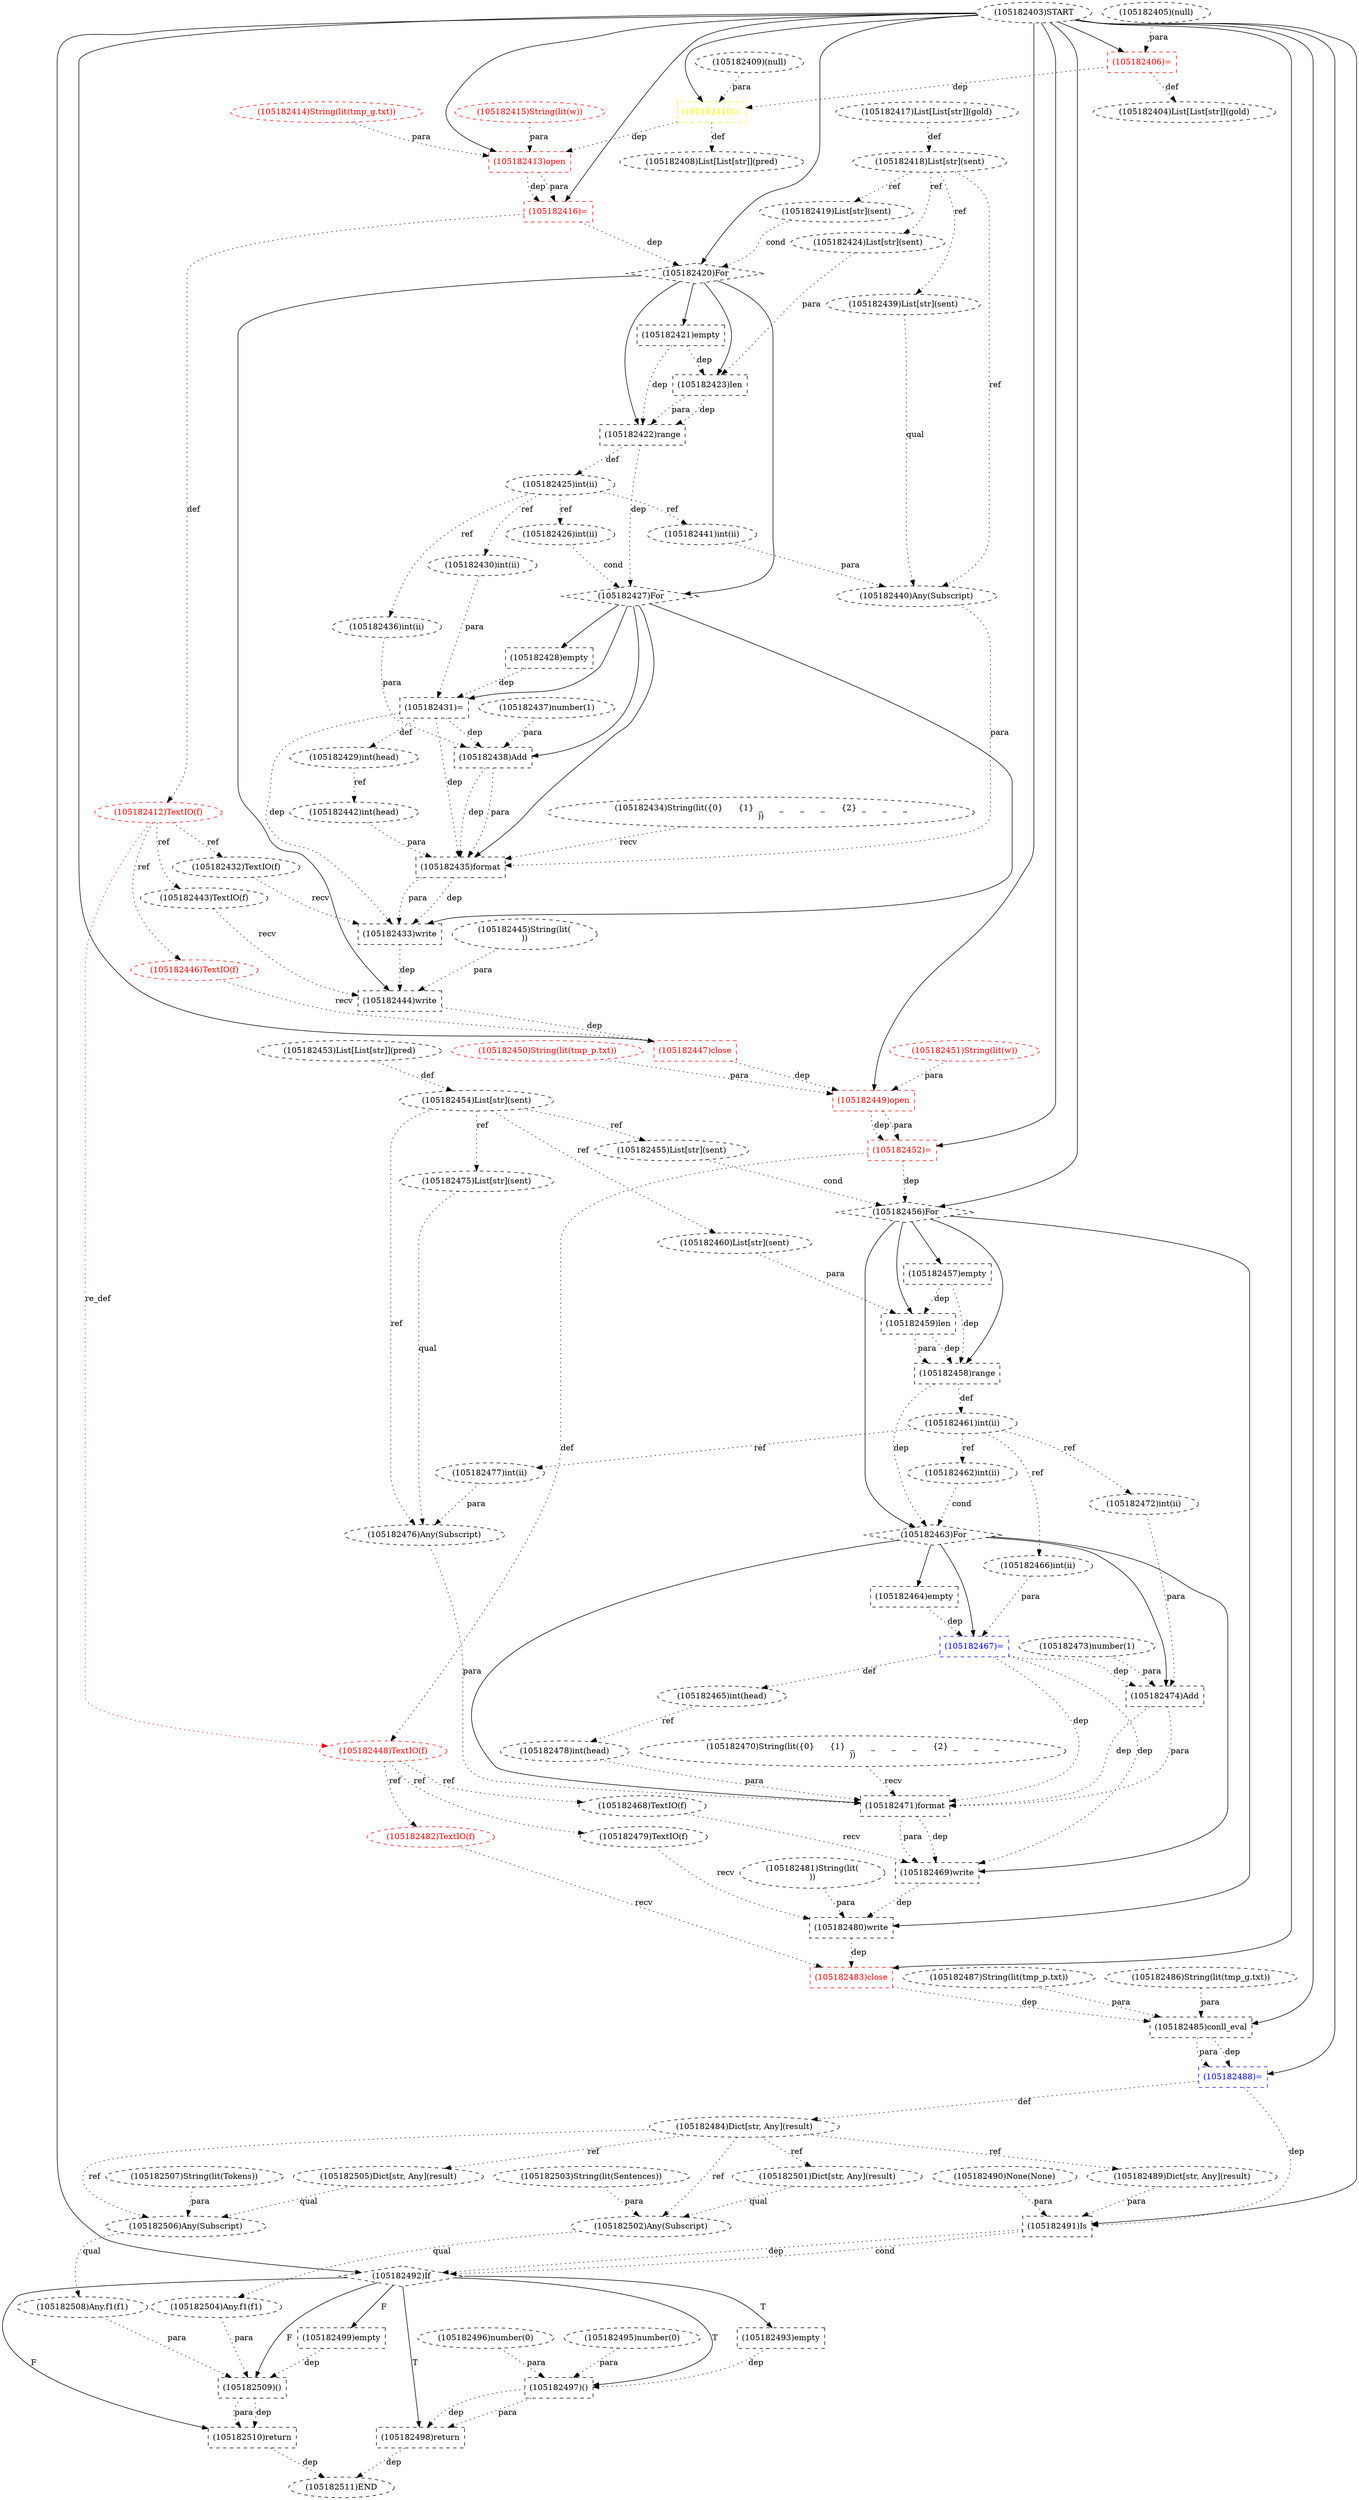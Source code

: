 digraph G {
1 [label="(105182445)String(lit(
))" shape=ellipse style=dashed]
2 [label="(105182468)TextIO(f)" shape=ellipse style=dashed]
3 [label="(105182488)=" shape=box style=dashed color=blue fontcolor=blue]
4 [label="(105182440)Any(Subscript)" shape=ellipse style=dashed]
5 [label="(105182465)int(head)" shape=ellipse style=dashed]
6 [label="(105182493)empty" shape=box style=dashed]
7 [label="(105182417)List[List[str]](gold)" shape=ellipse style=dashed]
8 [label="(105182403)START" style=dashed]
9 [label="(105182420)For" shape=diamond style=dashed]
10 [label="(105182415)String(lit(w))" shape=ellipse style=dashed color=red fontcolor=red]
11 [label="(105182511)END" style=dashed]
12 [label="(105182419)List[str](sent)" shape=ellipse style=dashed]
13 [label="(105182455)List[str](sent)" shape=ellipse style=dashed]
14 [label="(105182489)Dict[str, Any](result)" shape=ellipse style=dashed]
15 [label="(105182457)empty" shape=box style=dashed]
16 [label="(105182451)String(lit(w))" shape=ellipse style=dashed color=red fontcolor=red]
17 [label="(105182452)=" shape=box style=dashed color=red fontcolor=red]
18 [label="(105182461)int(ii)" shape=ellipse style=dashed]
19 [label="(105182421)empty" shape=box style=dashed]
20 [label="(105182506)Any(Subscript)" shape=ellipse style=dashed]
21 [label="(105182424)List[str](sent)" shape=ellipse style=dashed]
22 [label="(105182483)close" shape=box style=dashed color=red fontcolor=red]
23 [label="(105182491)Is" shape=box style=dashed]
24 [label="(105182441)int(ii)" shape=ellipse style=dashed]
25 [label="(105182449)open" shape=box style=dashed color=red fontcolor=red]
26 [label="(105182481)String(lit(
))" shape=ellipse style=dashed]
27 [label="(105182406)=" shape=box style=dashed color=red fontcolor=red]
28 [label="(105182427)For" shape=diamond style=dashed]
29 [label="(105182460)List[str](sent)" shape=ellipse style=dashed]
30 [label="(105182473)number(1)" shape=ellipse style=dashed]
31 [label="(105182432)TextIO(f)" shape=ellipse style=dashed]
32 [label="(105182463)For" shape=diamond style=dashed]
33 [label="(105182434)String(lit({0}	{1}	_	_	_	_	{2}	_	_	_
))" shape=ellipse style=dashed]
34 [label="(105182422)range" shape=box style=dashed]
35 [label="(105182431)=" shape=box style=dashed color=black fontcolor=black]
36 [label="(105182498)return" shape=box style=dashed]
37 [label="(105182509)()" shape=box style=dashed]
38 [label="(105182504)Any.f1(f1)" shape=ellipse style=dashed]
39 [label="(105182405)(null)" shape=ellipse style=dashed]
40 [label="(105182426)int(ii)" shape=ellipse style=dashed]
41 [label="(105182442)int(head)" shape=ellipse style=dashed]
42 [label="(105182464)empty" shape=box style=dashed]
43 [label="(105182443)TextIO(f)" shape=ellipse style=dashed]
44 [label="(105182435)format" shape=box style=dashed]
45 [label="(105182444)write" shape=box style=dashed]
46 [label="(105182438)Add" shape=box style=dashed]
47 [label="(105182456)For" shape=diamond style=dashed]
48 [label="(105182470)String(lit({0}	{1}	_	_	_	_	{2}	_	_	_
))" shape=ellipse style=dashed]
49 [label="(105182476)Any(Subscript)" shape=ellipse style=dashed]
50 [label="(105182505)Dict[str, Any](result)" shape=ellipse style=dashed]
51 [label="(105182450)String(lit(tmp_p.txt))" shape=ellipse style=dashed color=red fontcolor=red]
52 [label="(105182497)()" shape=box style=dashed]
53 [label="(105182477)int(ii)" shape=ellipse style=dashed]
54 [label="(105182430)int(ii)" shape=ellipse style=dashed]
55 [label="(105182490)None(None)" shape=ellipse style=dashed]
56 [label="(105182502)Any(Subscript)" shape=ellipse style=dashed]
57 [label="(105182462)int(ii)" shape=ellipse style=dashed]
58 [label="(105182453)List[List[str]](pred)" shape=ellipse style=dashed]
59 [label="(105182458)range" shape=box style=dashed]
60 [label="(105182478)int(head)" shape=ellipse style=dashed]
61 [label="(105182410)=" shape=box style=dashed color=yellow fontcolor=yellow]
62 [label="(105182487)String(lit(tmp_p.txt))" shape=ellipse style=dashed]
63 [label="(105182492)If" shape=diamond style=dashed]
64 [label="(105182499)empty" shape=box style=dashed]
65 [label="(105182503)String(lit(Sentences))" shape=ellipse style=dashed]
66 [label="(105182413)open" shape=box style=dashed color=red fontcolor=red]
67 [label="(105182433)write" shape=box style=dashed]
68 [label="(105182496)number(0)" shape=ellipse style=dashed]
69 [label="(105182486)String(lit(tmp_g.txt))" shape=ellipse style=dashed]
70 [label="(105182448)TextIO(f)" shape=ellipse style=dashed color=red fontcolor=red]
71 [label="(105182485)conll_eval" shape=box style=dashed]
72 [label="(105182474)Add" shape=box style=dashed]
73 [label="(105182466)int(ii)" shape=ellipse style=dashed]
74 [label="(105182412)TextIO(f)" shape=ellipse style=dashed color=red fontcolor=red]
75 [label="(105182429)int(head)" shape=ellipse style=dashed]
76 [label="(105182469)write" shape=box style=dashed]
77 [label="(105182482)TextIO(f)" shape=ellipse style=dashed color=red fontcolor=red]
78 [label="(105182495)number(0)" shape=ellipse style=dashed]
79 [label="(105182414)String(lit(tmp_g.txt))" shape=ellipse style=dashed color=red fontcolor=red]
80 [label="(105182467)=" shape=box style=dashed color=blue fontcolor=blue]
81 [label="(105182475)List[str](sent)" shape=ellipse style=dashed]
82 [label="(105182501)Dict[str, Any](result)" shape=ellipse style=dashed]
83 [label="(105182446)TextIO(f)" shape=ellipse style=dashed color=red fontcolor=red]
84 [label="(105182471)format" shape=box style=dashed]
85 [label="(105182416)=" shape=box style=dashed color=red fontcolor=red]
86 [label="(105182507)String(lit(Tokens))" shape=ellipse style=dashed]
87 [label="(105182484)Dict[str, Any](result)" shape=ellipse style=dashed]
88 [label="(105182418)List[str](sent)" shape=ellipse style=dashed]
89 [label="(105182439)List[str](sent)" shape=ellipse style=dashed]
90 [label="(105182479)TextIO(f)" shape=ellipse style=dashed]
91 [label="(105182447)close" shape=box style=dashed color=red fontcolor=red]
92 [label="(105182510)return" shape=box style=dashed]
93 [label="(105182508)Any.f1(f1)" shape=ellipse style=dashed]
94 [label="(105182428)empty" shape=box style=dashed]
95 [label="(105182423)len" shape=box style=dashed]
96 [label="(105182454)List[str](sent)" shape=ellipse style=dashed]
97 [label="(105182480)write" shape=box style=dashed]
98 [label="(105182425)int(ii)" shape=ellipse style=dashed]
99 [label="(105182459)len" shape=box style=dashed]
100 [label="(105182404)List[List[str]](gold)" shape=ellipse style=dashed]
101 [label="(105182472)int(ii)" shape=ellipse style=dashed]
102 [label="(105182437)number(1)" shape=ellipse style=dashed]
103 [label="(105182436)int(ii)" shape=ellipse style=dashed]
104 [label="(105182409)(null)" shape=ellipse style=dashed]
105 [label="(105182408)List[List[str]](pred)" shape=ellipse style=dashed]
70 -> 2 [label="ref" style=dotted];
8 -> 3 [label="" style=solid];
71 -> 3 [label="dep" style=dotted];
71 -> 3 [label="para" style=dotted];
89 -> 4 [label="qual" style=dotted];
24 -> 4 [label="para" style=dotted];
88 -> 4 [label="ref" style=dotted];
80 -> 5 [label="def" style=dotted];
63 -> 6 [label="T"];
8 -> 9 [label="" style=solid];
12 -> 9 [label="cond" style=dotted];
85 -> 9 [label="dep" style=dotted];
92 -> 11 [label="dep" style=dotted];
36 -> 11 [label="dep" style=dotted];
88 -> 12 [label="ref" style=dotted];
96 -> 13 [label="ref" style=dotted];
87 -> 14 [label="ref" style=dotted];
47 -> 15 [label="" style=solid];
8 -> 17 [label="" style=solid];
25 -> 17 [label="dep" style=dotted];
25 -> 17 [label="para" style=dotted];
59 -> 18 [label="def" style=dotted];
9 -> 19 [label="" style=solid];
50 -> 20 [label="qual" style=dotted];
86 -> 20 [label="para" style=dotted];
87 -> 20 [label="ref" style=dotted];
88 -> 21 [label="ref" style=dotted];
8 -> 22 [label="" style=solid];
77 -> 22 [label="recv" style=dotted];
97 -> 22 [label="dep" style=dotted];
8 -> 23 [label="" style=solid];
14 -> 23 [label="para" style=dotted];
55 -> 23 [label="para" style=dotted];
3 -> 23 [label="dep" style=dotted];
98 -> 24 [label="ref" style=dotted];
8 -> 25 [label="" style=solid];
51 -> 25 [label="para" style=dotted];
16 -> 25 [label="para" style=dotted];
91 -> 25 [label="dep" style=dotted];
8 -> 27 [label="" style=solid];
39 -> 27 [label="para" style=dotted];
9 -> 28 [label="" style=solid];
34 -> 28 [label="dep" style=dotted];
40 -> 28 [label="cond" style=dotted];
96 -> 29 [label="ref" style=dotted];
74 -> 31 [label="ref" style=dotted];
47 -> 32 [label="" style=solid];
59 -> 32 [label="dep" style=dotted];
57 -> 32 [label="cond" style=dotted];
9 -> 34 [label="" style=solid];
95 -> 34 [label="dep" style=dotted];
95 -> 34 [label="para" style=dotted];
19 -> 34 [label="dep" style=dotted];
28 -> 35 [label="" style=solid];
54 -> 35 [label="para" style=dotted];
94 -> 35 [label="dep" style=dotted];
63 -> 36 [label="T"];
52 -> 36 [label="dep" style=dotted];
52 -> 36 [label="para" style=dotted];
63 -> 37 [label="F"];
38 -> 37 [label="para" style=dotted];
93 -> 37 [label="para" style=dotted];
64 -> 37 [label="dep" style=dotted];
56 -> 38 [label="qual" style=dotted];
98 -> 40 [label="ref" style=dotted];
75 -> 41 [label="ref" style=dotted];
32 -> 42 [label="" style=solid];
74 -> 43 [label="ref" style=dotted];
28 -> 44 [label="" style=solid];
33 -> 44 [label="recv" style=dotted];
46 -> 44 [label="dep" style=dotted];
46 -> 44 [label="para" style=dotted];
4 -> 44 [label="para" style=dotted];
41 -> 44 [label="para" style=dotted];
35 -> 44 [label="dep" style=dotted];
9 -> 45 [label="" style=solid];
43 -> 45 [label="recv" style=dotted];
1 -> 45 [label="para" style=dotted];
67 -> 45 [label="dep" style=dotted];
28 -> 46 [label="" style=solid];
103 -> 46 [label="para" style=dotted];
102 -> 46 [label="para" style=dotted];
35 -> 46 [label="dep" style=dotted];
8 -> 47 [label="" style=solid];
13 -> 47 [label="cond" style=dotted];
17 -> 47 [label="dep" style=dotted];
81 -> 49 [label="qual" style=dotted];
53 -> 49 [label="para" style=dotted];
96 -> 49 [label="ref" style=dotted];
87 -> 50 [label="ref" style=dotted];
63 -> 52 [label="T"];
78 -> 52 [label="para" style=dotted];
68 -> 52 [label="para" style=dotted];
6 -> 52 [label="dep" style=dotted];
18 -> 53 [label="ref" style=dotted];
98 -> 54 [label="ref" style=dotted];
82 -> 56 [label="qual" style=dotted];
65 -> 56 [label="para" style=dotted];
87 -> 56 [label="ref" style=dotted];
18 -> 57 [label="ref" style=dotted];
47 -> 59 [label="" style=solid];
99 -> 59 [label="dep" style=dotted];
99 -> 59 [label="para" style=dotted];
15 -> 59 [label="dep" style=dotted];
5 -> 60 [label="ref" style=dotted];
8 -> 61 [label="" style=solid];
104 -> 61 [label="para" style=dotted];
27 -> 61 [label="dep" style=dotted];
8 -> 63 [label="" style=solid];
23 -> 63 [label="dep" style=dotted];
23 -> 63 [label="cond" style=dotted];
63 -> 64 [label="F"];
8 -> 66 [label="" style=solid];
79 -> 66 [label="para" style=dotted];
10 -> 66 [label="para" style=dotted];
61 -> 66 [label="dep" style=dotted];
28 -> 67 [label="" style=solid];
31 -> 67 [label="recv" style=dotted];
44 -> 67 [label="dep" style=dotted];
44 -> 67 [label="para" style=dotted];
35 -> 67 [label="dep" style=dotted];
17 -> 70 [label="def" style=dotted];
74 -> 70 [label="re_def" style=dotted color=red];
8 -> 71 [label="" style=solid];
69 -> 71 [label="para" style=dotted];
62 -> 71 [label="para" style=dotted];
22 -> 71 [label="dep" style=dotted];
32 -> 72 [label="" style=solid];
101 -> 72 [label="para" style=dotted];
30 -> 72 [label="para" style=dotted];
80 -> 72 [label="dep" style=dotted];
18 -> 73 [label="ref" style=dotted];
85 -> 74 [label="def" style=dotted];
35 -> 75 [label="def" style=dotted];
32 -> 76 [label="" style=solid];
2 -> 76 [label="recv" style=dotted];
84 -> 76 [label="dep" style=dotted];
84 -> 76 [label="para" style=dotted];
80 -> 76 [label="dep" style=dotted];
70 -> 77 [label="ref" style=dotted];
32 -> 80 [label="" style=solid];
73 -> 80 [label="para" style=dotted];
42 -> 80 [label="dep" style=dotted];
96 -> 81 [label="ref" style=dotted];
87 -> 82 [label="ref" style=dotted];
74 -> 83 [label="ref" style=dotted];
32 -> 84 [label="" style=solid];
48 -> 84 [label="recv" style=dotted];
72 -> 84 [label="dep" style=dotted];
72 -> 84 [label="para" style=dotted];
49 -> 84 [label="para" style=dotted];
60 -> 84 [label="para" style=dotted];
80 -> 84 [label="dep" style=dotted];
8 -> 85 [label="" style=solid];
66 -> 85 [label="dep" style=dotted];
66 -> 85 [label="para" style=dotted];
3 -> 87 [label="def" style=dotted];
7 -> 88 [label="def" style=dotted];
88 -> 89 [label="ref" style=dotted];
70 -> 90 [label="ref" style=dotted];
8 -> 91 [label="" style=solid];
83 -> 91 [label="recv" style=dotted];
45 -> 91 [label="dep" style=dotted];
63 -> 92 [label="F"];
37 -> 92 [label="dep" style=dotted];
37 -> 92 [label="para" style=dotted];
20 -> 93 [label="qual" style=dotted];
28 -> 94 [label="" style=solid];
9 -> 95 [label="" style=solid];
21 -> 95 [label="para" style=dotted];
19 -> 95 [label="dep" style=dotted];
58 -> 96 [label="def" style=dotted];
47 -> 97 [label="" style=solid];
90 -> 97 [label="recv" style=dotted];
26 -> 97 [label="para" style=dotted];
76 -> 97 [label="dep" style=dotted];
34 -> 98 [label="def" style=dotted];
47 -> 99 [label="" style=solid];
29 -> 99 [label="para" style=dotted];
15 -> 99 [label="dep" style=dotted];
27 -> 100 [label="def" style=dotted];
18 -> 101 [label="ref" style=dotted];
98 -> 103 [label="ref" style=dotted];
61 -> 105 [label="def" style=dotted];
}